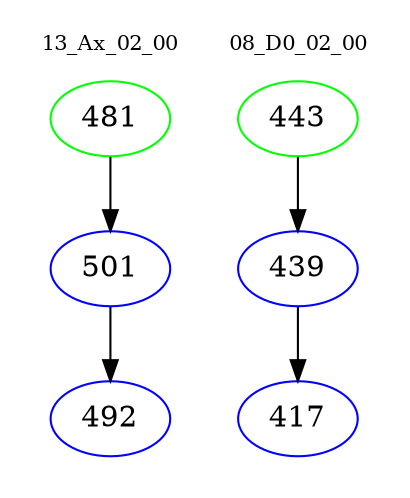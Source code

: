 digraph{
subgraph cluster_0 {
color = white
label = "13_Ax_02_00";
fontsize=10;
T0_481 [label="481", color="green"]
T0_481 -> T0_501 [color="black"]
T0_501 [label="501", color="blue"]
T0_501 -> T0_492 [color="black"]
T0_492 [label="492", color="blue"]
}
subgraph cluster_1 {
color = white
label = "08_D0_02_00";
fontsize=10;
T1_443 [label="443", color="green"]
T1_443 -> T1_439 [color="black"]
T1_439 [label="439", color="blue"]
T1_439 -> T1_417 [color="black"]
T1_417 [label="417", color="blue"]
}
}
